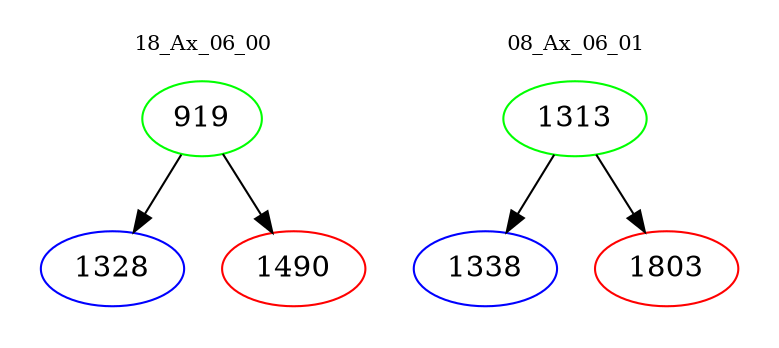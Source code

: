 digraph{
subgraph cluster_0 {
color = white
label = "18_Ax_06_00";
fontsize=10;
T0_919 [label="919", color="green"]
T0_919 -> T0_1328 [color="black"]
T0_1328 [label="1328", color="blue"]
T0_919 -> T0_1490 [color="black"]
T0_1490 [label="1490", color="red"]
}
subgraph cluster_1 {
color = white
label = "08_Ax_06_01";
fontsize=10;
T1_1313 [label="1313", color="green"]
T1_1313 -> T1_1338 [color="black"]
T1_1338 [label="1338", color="blue"]
T1_1313 -> T1_1803 [color="black"]
T1_1803 [label="1803", color="red"]
}
}
